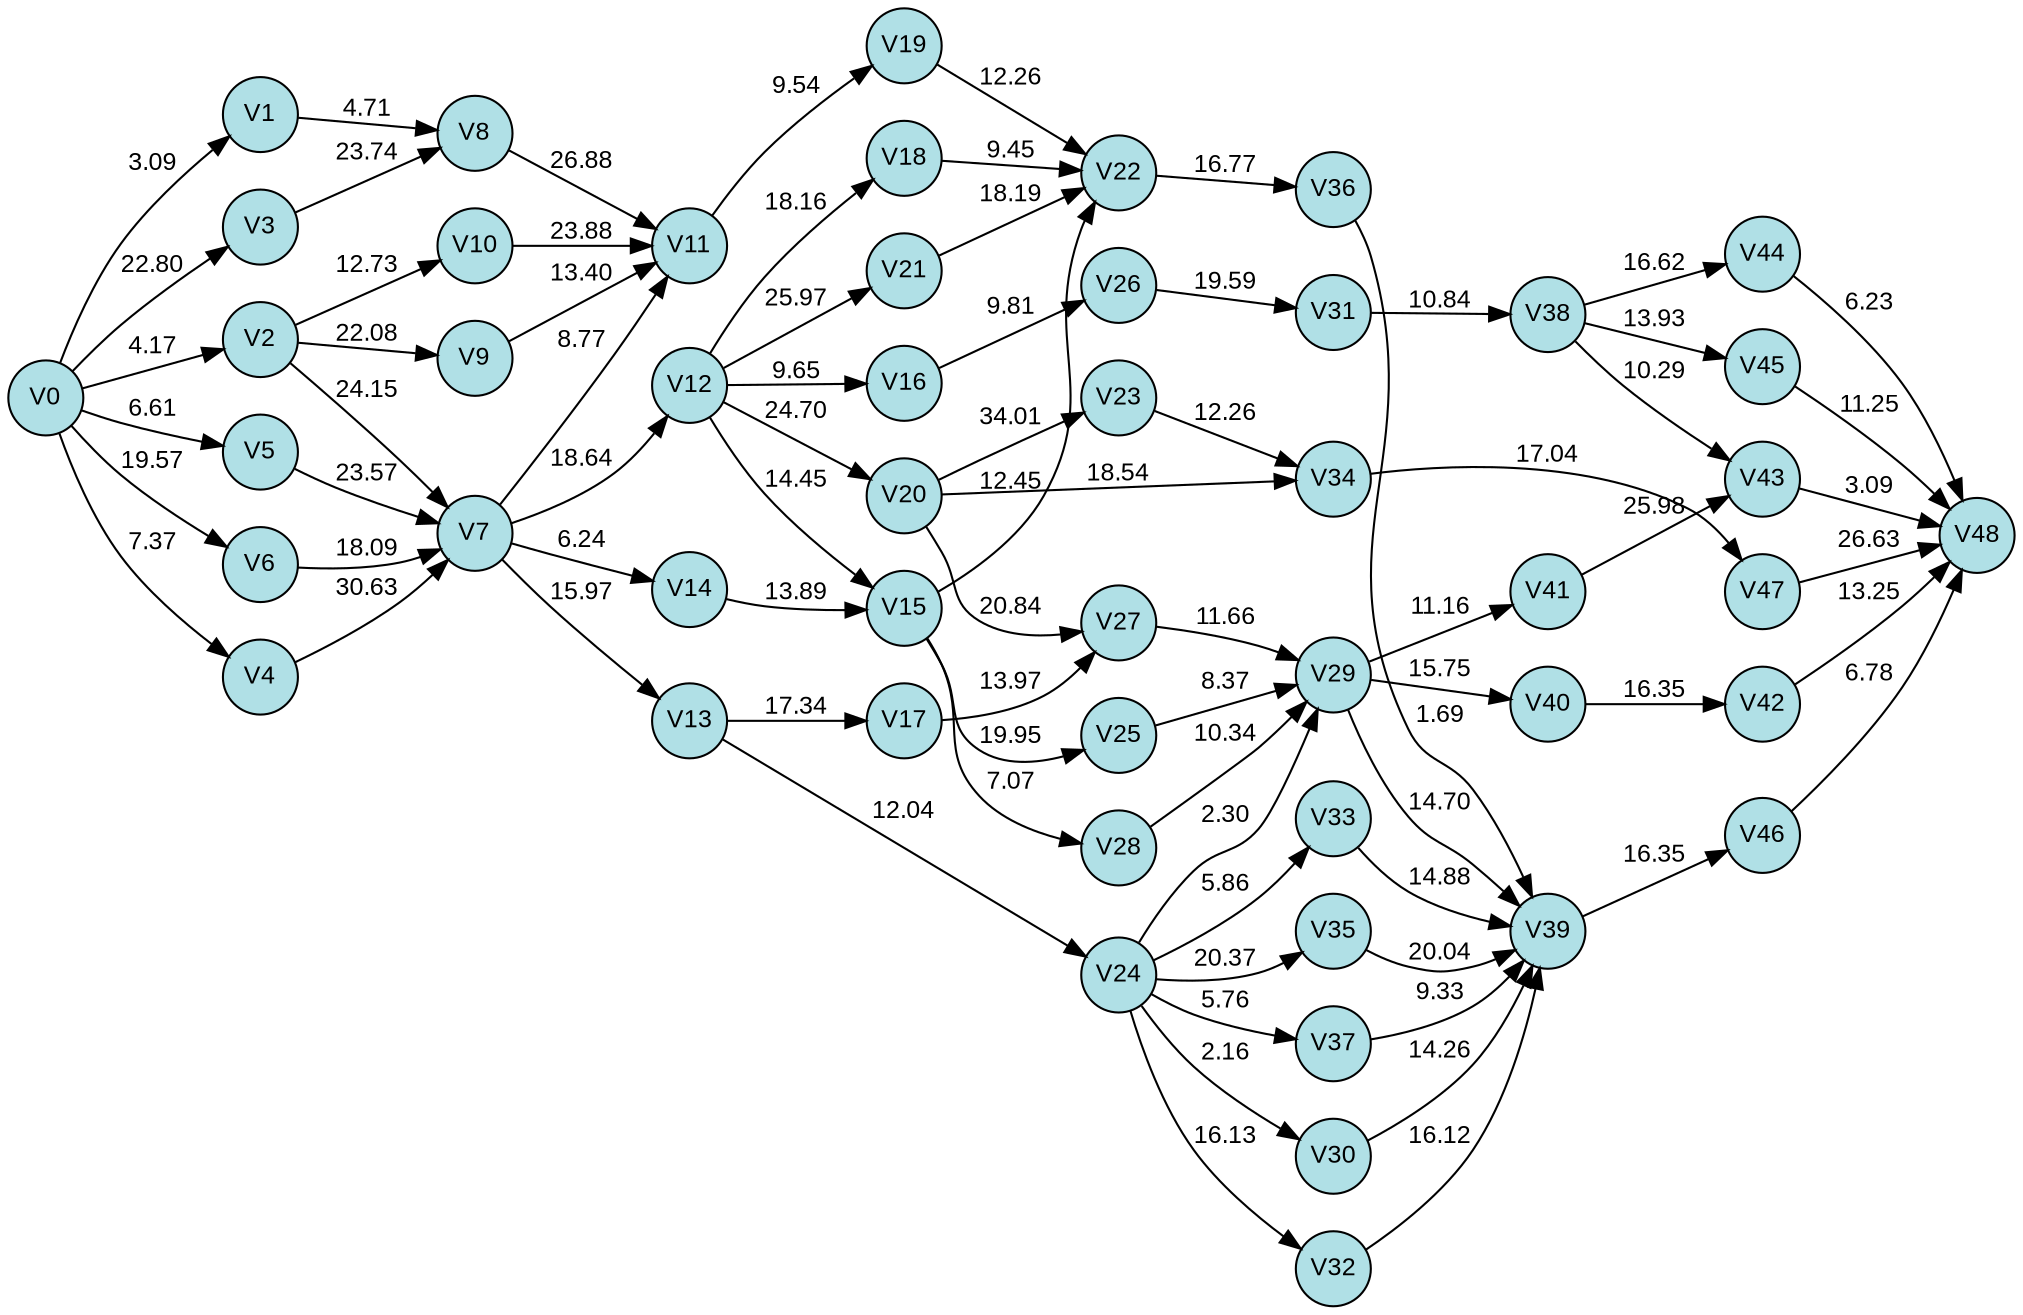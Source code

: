 digraph {
  splines=true;

node [margin=0 fontname=arial fontcolor=black fontsize=12 shape=circle width=0.5 fixedsize=true style=filled fillcolor=powderblue]

  0 [label="V0"]
  1 [label="V1"]
  2 [label="V2"]
  3 [label="V3"]
  4 [label="V4"]
  5 [label="V5"]
  6 [label="V6"]
  7 [label="V7"]
  8 [label="V8"]
  9 [label="V9"]
  10 [label="V10"]
  11 [label="V11"]
  12 [label="V12"]
  13 [label="V13"]
  14 [label="V14"]
  15 [label="V15"]
  16 [label="V16"]
  17 [label="V17"]
  18 [label="V18"]
  19 [label="V19"]
  20 [label="V20"]
  21 [label="V21"]
  22 [label="V22"]
  23 [label="V23"]
  24 [label="V24"]
  25 [label="V25"]
  26 [label="V26"]
  27 [label="V27"]
  28 [label="V28"]
  29 [label="V29"]
  30 [label="V30"]
  31 [label="V31"]
  32 [label="V32"]
  33 [label="V33"]
  34 [label="V34"]
  35 [label="V35"]
  36 [label="V36"]
  37 [label="V37"]
  38 [label="V38"]
  39 [label="V39"]
  40 [label="V40"]
  41 [label="V41"]
  42 [label="V42"]
  43 [label="V43"]
  44 [label="V44"]
  45 [label="V45"]
  46 [label="V46"]
  47 [label="V47"]
  48 [label="V48"]
rankdir=LR

edge [margin=0 fontname=arial fontcolor=black fontsize=12]

	0 -> 1 [label="3.09"]
	0 -> 2 [label="4.17"]
	0 -> 3 [label="22.80"]
	0 -> 4 [label="7.37"]
	0 -> 5 [label="6.61"]
	0 -> 6 [label="19.57"]
	1 -> 8 [label="4.71"]
	2 -> 7 [label="24.15"]
	2 -> 9 [label="22.08"]
	2 -> 10 [label="12.73"]
	3 -> 8 [label="23.74"]
	4 -> 7 [label="30.63"]
	5 -> 7 [label="23.57"]
	6 -> 7 [label="18.09"]
	7 -> 11 [label="8.77"]
	7 -> 12 [label="18.64"]
	7 -> 13 [label="15.97"]
	7 -> 14 [label="6.24"]
	8 -> 11 [label="26.88"]
	9 -> 11 [label="13.40"]
	10 -> 11 [label="23.88"]
	11 -> 19 [label="9.54"]
	12 -> 15 [label="14.45"]
	12 -> 16 [label="9.65"]
	12 -> 18 [label="18.16"]
	12 -> 20 [label="24.70"]
	12 -> 21 [label="25.97"]
	13 -> 17 [label="17.34"]
	13 -> 24 [label="12.04"]
	14 -> 15 [label="13.89"]
	15 -> 22 [label="12.45"]
	15 -> 25 [label="19.95"]
	15 -> 28 [label="7.07"]
	16 -> 26 [label="9.81"]
	17 -> 27 [label="13.97"]
	18 -> 22 [label="9.45"]
	19 -> 22 [label="12.26"]
	20 -> 23 [label="34.01"]
	20 -> 27 [label="20.84"]
	20 -> 34 [label="18.54"]
	21 -> 22 [label="18.19"]
	22 -> 36 [label="16.77"]
	23 -> 34 [label="12.26"]
	24 -> 29 [label="2.30"]
	24 -> 30 [label="2.16"]
	24 -> 32 [label="16.13"]
	24 -> 33 [label="5.86"]
	24 -> 35 [label="20.37"]
	24 -> 37 [label="5.76"]
	25 -> 29 [label="8.37"]
	26 -> 31 [label="19.59"]
	27 -> 29 [label="11.66"]
	28 -> 29 [label="10.34"]
	29 -> 39 [label="14.70"]
	29 -> 40 [label="15.75"]
	29 -> 41 [label="11.16"]
	30 -> 39 [label="14.26"]
	31 -> 38 [label="10.84"]
	32 -> 39 [label="16.12"]
	33 -> 39 [label="14.88"]
	34 -> 47 [label="17.04"]
	35 -> 39 [label="20.04"]
	36 -> 39 [label="1.69"]
	37 -> 39 [label="9.33"]
	38 -> 43 [label="10.29"]
	38 -> 44 [label="16.62"]
	38 -> 45 [label="13.93"]
	39 -> 46 [label="16.35"]
	40 -> 42 [label="16.35"]
	41 -> 43 [label="25.98"]
	42 -> 48 [label="13.25"]
	43 -> 48 [label="3.09"]
	44 -> 48 [label="6.23"]
	45 -> 48 [label="11.25"]
	46 -> 48 [label="6.78"]
	47 -> 48 [label="26.63"]
	{rank=same  0}
	{rank=same  1, 2, 3, 4, 5, 6}
	{rank=same  7, 8, 9, 10}
	{rank=same  11, 12, 13, 14}
	{rank=same  15, 16, 17, 18, 19, 20, 21}
	{rank=same  22, 23, 24, 25, 26, 27, 28}
	{rank=same  29, 30, 31, 32, 33, 34, 35, 36, 37}
	{rank=same  38, 39, 40, 41}
	{rank=same  42, 43, 44, 45, 46, 47}
	{rank=same  48}
} 

